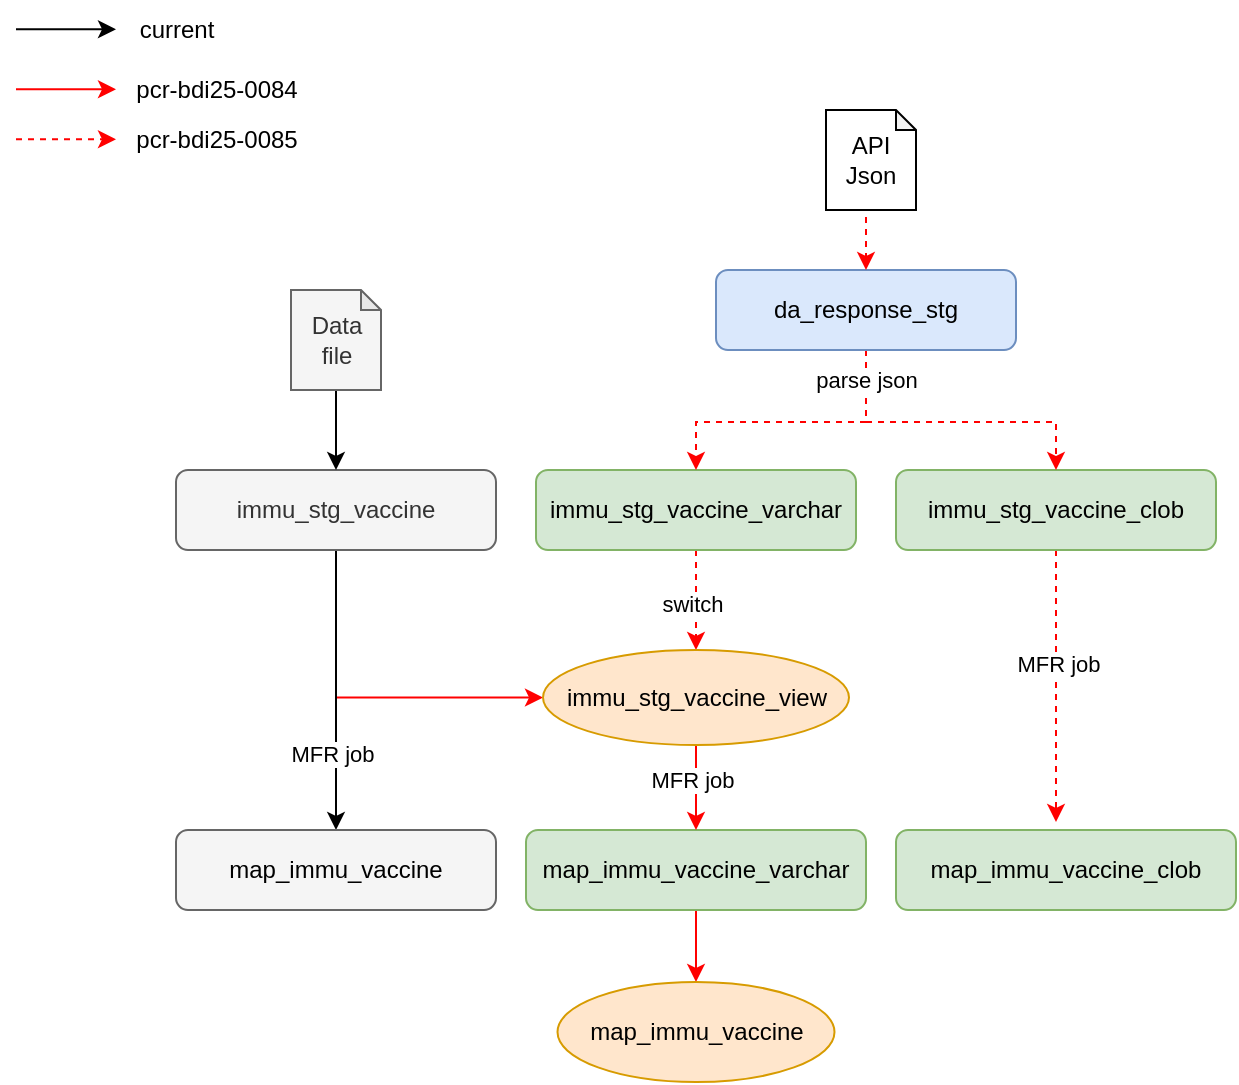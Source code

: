 <mxfile version="28.1.1">
  <diagram name="Page-1" id="vyqmrnWI04aVe6RUJope">
    <mxGraphModel dx="1058" dy="641" grid="1" gridSize="10" guides="1" tooltips="1" connect="1" arrows="1" fold="1" page="1" pageScale="1" pageWidth="827" pageHeight="1169" math="0" shadow="0">
      <root>
        <mxCell id="0" />
        <mxCell id="1" parent="0" />
        <mxCell id="N7vqplmoZHJDVy9M2ljd-5" value="" style="edgeStyle=orthogonalEdgeStyle;rounded=0;orthogonalLoop=1;jettySize=auto;html=1;entryX=0.5;entryY=0;entryDx=0;entryDy=0;dashed=1;strokeColor=#FF0000;" parent="1" source="N7vqplmoZHJDVy9M2ljd-1" target="N7vqplmoZHJDVy9M2ljd-31" edge="1">
          <mxGeometry relative="1" as="geometry">
            <mxPoint x="313.517" y="354.005" as="targetPoint" />
          </mxGeometry>
        </mxCell>
        <mxCell id="N7vqplmoZHJDVy9M2ljd-14" value="switch" style="edgeLabel;html=1;align=center;verticalAlign=middle;resizable=0;points=[];" parent="N7vqplmoZHJDVy9M2ljd-5" vertex="1" connectable="0">
          <mxGeometry x="0.056" y="-2" relative="1" as="geometry">
            <mxPoint as="offset" />
          </mxGeometry>
        </mxCell>
        <mxCell id="N7vqplmoZHJDVy9M2ljd-1" value="&lt;span style=&quot;font-size: 12px;&quot;&gt;immu_stg_vaccine_varchar&lt;/span&gt;" style="rounded=1;whiteSpace=wrap;html=1;fillColor=#d5e8d4;strokeColor=#82b366;" parent="1" vertex="1">
          <mxGeometry x="320" y="264" width="160" height="40" as="geometry" />
        </mxCell>
        <mxCell id="pbCMuUeHf5hgb1V7PsQA-2" style="edgeStyle=orthogonalEdgeStyle;rounded=0;orthogonalLoop=1;jettySize=auto;html=1;entryX=0;entryY=0.5;entryDx=0;entryDy=0;curved=0;strokeColor=#FF0000;" edge="1" parent="1" source="N7vqplmoZHJDVy9M2ljd-6" target="N7vqplmoZHJDVy9M2ljd-31">
          <mxGeometry relative="1" as="geometry">
            <Array as="points">
              <mxPoint x="220" y="378" />
            </Array>
          </mxGeometry>
        </mxCell>
        <mxCell id="pbCMuUeHf5hgb1V7PsQA-8" style="edgeStyle=orthogonalEdgeStyle;rounded=0;orthogonalLoop=1;jettySize=auto;html=1;exitX=0.5;exitY=1;exitDx=0;exitDy=0;entryX=0.5;entryY=0;entryDx=0;entryDy=0;" edge="1" parent="1" source="N7vqplmoZHJDVy9M2ljd-6" target="pbCMuUeHf5hgb1V7PsQA-5">
          <mxGeometry relative="1" as="geometry" />
        </mxCell>
        <mxCell id="pbCMuUeHf5hgb1V7PsQA-9" value="MFR job" style="edgeLabel;html=1;align=center;verticalAlign=middle;resizable=0;points=[];" vertex="1" connectable="0" parent="pbCMuUeHf5hgb1V7PsQA-8">
          <mxGeometry x="0.457" y="-2" relative="1" as="geometry">
            <mxPoint as="offset" />
          </mxGeometry>
        </mxCell>
        <mxCell id="N7vqplmoZHJDVy9M2ljd-6" value="&lt;span style=&quot;font-size: 12px;&quot;&gt;immu_stg_vaccine&lt;/span&gt;" style="rounded=1;whiteSpace=wrap;html=1;align=center;fillColor=#f5f5f5;fontColor=#333333;strokeColor=#666666;" parent="1" vertex="1">
          <mxGeometry x="140" y="264" width="160" height="40" as="geometry" />
        </mxCell>
        <mxCell id="N7vqplmoZHJDVy9M2ljd-13" value="" style="edgeStyle=orthogonalEdgeStyle;rounded=0;orthogonalLoop=1;jettySize=auto;html=1;entryX=0.5;entryY=0;entryDx=0;entryDy=0;strokeColor=#FF0000;" parent="1" source="N7vqplmoZHJDVy9M2ljd-10" target="N7vqplmoZHJDVy9M2ljd-33" edge="1">
          <mxGeometry relative="1" as="geometry">
            <mxPoint x="313.517" y="514.005" as="targetPoint" />
          </mxGeometry>
        </mxCell>
        <mxCell id="N7vqplmoZHJDVy9M2ljd-10" value="map_immu_vaccine_varchar" style="whiteSpace=wrap;html=1;rounded=1;fillColor=#d5e8d4;strokeColor=#82b366;" parent="1" vertex="1">
          <mxGeometry x="315" y="444" width="170" height="40" as="geometry" />
        </mxCell>
        <mxCell id="pbCMuUeHf5hgb1V7PsQA-25" style="edgeStyle=orthogonalEdgeStyle;rounded=0;orthogonalLoop=1;jettySize=auto;html=1;dashed=1;strokeColor=#FF0000;" edge="1" parent="1" source="N7vqplmoZHJDVy9M2ljd-17">
          <mxGeometry relative="1" as="geometry">
            <mxPoint x="580" y="440" as="targetPoint" />
          </mxGeometry>
        </mxCell>
        <mxCell id="pbCMuUeHf5hgb1V7PsQA-26" value="MFR job" style="edgeLabel;html=1;align=center;verticalAlign=middle;resizable=0;points=[];" vertex="1" connectable="0" parent="pbCMuUeHf5hgb1V7PsQA-25">
          <mxGeometry x="-0.166" y="1" relative="1" as="geometry">
            <mxPoint as="offset" />
          </mxGeometry>
        </mxCell>
        <mxCell id="N7vqplmoZHJDVy9M2ljd-17" value="&lt;span style=&quot;text-align: left;&quot;&gt;immu_stg_vaccine_clob&lt;/span&gt;" style="rounded=1;whiteSpace=wrap;html=1;fillColor=#d5e8d4;strokeColor=#82b366;" parent="1" vertex="1">
          <mxGeometry x="500" y="264" width="160" height="40" as="geometry" />
        </mxCell>
        <mxCell id="N7vqplmoZHJDVy9M2ljd-28" style="edgeStyle=orthogonalEdgeStyle;rounded=0;orthogonalLoop=1;jettySize=auto;html=1;entryX=0.5;entryY=0;entryDx=0;entryDy=0;dashed=1;strokeColor=#FF0000;" parent="1" source="N7vqplmoZHJDVy9M2ljd-27" target="N7vqplmoZHJDVy9M2ljd-1" edge="1">
          <mxGeometry relative="1" as="geometry">
            <Array as="points">
              <mxPoint x="485" y="240" />
              <mxPoint x="400" y="240" />
            </Array>
          </mxGeometry>
        </mxCell>
        <mxCell id="N7vqplmoZHJDVy9M2ljd-29" style="edgeStyle=orthogonalEdgeStyle;rounded=0;orthogonalLoop=1;jettySize=auto;html=1;exitX=0.5;exitY=1;exitDx=0;exitDy=0;entryX=0.5;entryY=0;entryDx=0;entryDy=0;dashed=1;strokeColor=#FF0000;" parent="1" source="N7vqplmoZHJDVy9M2ljd-27" target="N7vqplmoZHJDVy9M2ljd-17" edge="1">
          <mxGeometry relative="1" as="geometry">
            <Array as="points">
              <mxPoint x="485" y="240" />
              <mxPoint x="580" y="240" />
            </Array>
          </mxGeometry>
        </mxCell>
        <mxCell id="pbCMuUeHf5hgb1V7PsQA-28" value="parse json" style="edgeLabel;html=1;align=center;verticalAlign=middle;resizable=0;points=[];" vertex="1" connectable="0" parent="N7vqplmoZHJDVy9M2ljd-29">
          <mxGeometry x="-0.835" relative="1" as="geometry">
            <mxPoint y="2" as="offset" />
          </mxGeometry>
        </mxCell>
        <mxCell id="N7vqplmoZHJDVy9M2ljd-27" value="da_response_stg" style="rounded=1;whiteSpace=wrap;html=1;fillColor=#dae8fc;strokeColor=#6c8ebf;" parent="1" vertex="1">
          <mxGeometry x="410" y="164" width="150" height="40" as="geometry" />
        </mxCell>
        <mxCell id="N7vqplmoZHJDVy9M2ljd-34" style="edgeStyle=orthogonalEdgeStyle;rounded=0;orthogonalLoop=1;jettySize=auto;html=1;exitX=0.5;exitY=1;exitDx=0;exitDy=0;entryX=0.5;entryY=0;entryDx=0;entryDy=0;strokeColor=#FF0000;" parent="1" source="N7vqplmoZHJDVy9M2ljd-31" target="N7vqplmoZHJDVy9M2ljd-10" edge="1">
          <mxGeometry relative="1" as="geometry" />
        </mxCell>
        <mxCell id="pbCMuUeHf5hgb1V7PsQA-1" value="MFR job" style="edgeLabel;html=1;align=center;verticalAlign=middle;resizable=0;points=[];" vertex="1" connectable="0" parent="N7vqplmoZHJDVy9M2ljd-34">
          <mxGeometry x="-0.098" y="-1" relative="1" as="geometry">
            <mxPoint x="-1" y="-2" as="offset" />
          </mxGeometry>
        </mxCell>
        <mxCell id="N7vqplmoZHJDVy9M2ljd-31" value="immu_stg_vaccine_view" style="ellipse;whiteSpace=wrap;html=1;fillColor=#ffe6cc;strokeColor=#d79b00;" parent="1" vertex="1">
          <mxGeometry x="323.5" y="354" width="153" height="47.5" as="geometry" />
        </mxCell>
        <mxCell id="N7vqplmoZHJDVy9M2ljd-33" value="map_immu_vaccine" style="ellipse;whiteSpace=wrap;html=1;fillColor=#ffe6cc;strokeColor=#d79b00;" parent="1" vertex="1">
          <mxGeometry x="330.75" y="520" width="138.5" height="50" as="geometry" />
        </mxCell>
        <mxCell id="N7vqplmoZHJDVy9M2ljd-39" style="edgeStyle=orthogonalEdgeStyle;rounded=0;orthogonalLoop=1;jettySize=auto;html=1;exitX=0.5;exitY=1;exitDx=0;exitDy=0;exitPerimeter=0;entryX=0.5;entryY=0;entryDx=0;entryDy=0;dashed=1;strokeColor=#FF0000;" parent="1" source="N7vqplmoZHJDVy9M2ljd-37" target="N7vqplmoZHJDVy9M2ljd-27" edge="1">
          <mxGeometry relative="1" as="geometry" />
        </mxCell>
        <mxCell id="N7vqplmoZHJDVy9M2ljd-37" value="API Json" style="shape=note;whiteSpace=wrap;html=1;backgroundOutline=1;darkOpacity=0.05;size=10;" parent="1" vertex="1">
          <mxGeometry x="465" y="84" width="45" height="50" as="geometry" />
        </mxCell>
        <mxCell id="pbCMuUeHf5hgb1V7PsQA-4" value="" style="edgeStyle=orthogonalEdgeStyle;rounded=0;orthogonalLoop=1;jettySize=auto;html=1;" edge="1" parent="1" source="pbCMuUeHf5hgb1V7PsQA-3" target="N7vqplmoZHJDVy9M2ljd-6">
          <mxGeometry relative="1" as="geometry" />
        </mxCell>
        <mxCell id="pbCMuUeHf5hgb1V7PsQA-3" value="Data file" style="shape=note;whiteSpace=wrap;html=1;backgroundOutline=1;darkOpacity=0.05;size=10;fillColor=#f5f5f5;fontColor=#333333;strokeColor=#666666;" vertex="1" parent="1">
          <mxGeometry x="197.5" y="174" width="45" height="50" as="geometry" />
        </mxCell>
        <mxCell id="pbCMuUeHf5hgb1V7PsQA-5" value="&lt;span style=&quot;color: rgb(0, 0, 0);&quot;&gt;map_immu_vaccine&lt;/span&gt;" style="rounded=1;whiteSpace=wrap;html=1;align=center;fillColor=#f5f5f5;fontColor=#333333;strokeColor=#666666;" vertex="1" parent="1">
          <mxGeometry x="140" y="444" width="160" height="40" as="geometry" />
        </mxCell>
        <mxCell id="pbCMuUeHf5hgb1V7PsQA-13" value="" style="endArrow=classic;html=1;rounded=0;strokeColor=#FF0000;fillColor=#f8cecc;" edge="1" parent="1">
          <mxGeometry width="50" height="50" relative="1" as="geometry">
            <mxPoint x="60" y="73.66" as="sourcePoint" />
            <mxPoint x="110" y="73.66" as="targetPoint" />
          </mxGeometry>
        </mxCell>
        <mxCell id="pbCMuUeHf5hgb1V7PsQA-14" value="pcr-bdi25-0084" style="text;html=1;align=center;verticalAlign=middle;resizable=0;points=[];autosize=1;strokeColor=none;fillColor=none;" vertex="1" parent="1">
          <mxGeometry x="110" y="59" width="100" height="30" as="geometry" />
        </mxCell>
        <mxCell id="pbCMuUeHf5hgb1V7PsQA-16" value="" style="edgeStyle=orthogonalEdgeStyle;rounded=0;orthogonalLoop=1;jettySize=auto;html=1;dashed=1;strokeColor=#FF0000;" edge="1" parent="1">
          <mxGeometry relative="1" as="geometry">
            <mxPoint x="110" y="98.66" as="targetPoint" />
            <mxPoint x="60" y="98.66" as="sourcePoint" />
          </mxGeometry>
        </mxCell>
        <mxCell id="pbCMuUeHf5hgb1V7PsQA-18" value="pcr-bdi25-0085" style="text;html=1;align=center;verticalAlign=middle;resizable=0;points=[];autosize=1;strokeColor=none;fillColor=none;" vertex="1" parent="1">
          <mxGeometry x="110" y="84" width="100" height="30" as="geometry" />
        </mxCell>
        <mxCell id="pbCMuUeHf5hgb1V7PsQA-19" value="" style="edgeStyle=orthogonalEdgeStyle;rounded=0;orthogonalLoop=1;jettySize=auto;html=1;" edge="1" parent="1">
          <mxGeometry relative="1" as="geometry">
            <mxPoint x="60" y="43.66" as="sourcePoint" />
            <mxPoint x="110" y="43.66" as="targetPoint" />
          </mxGeometry>
        </mxCell>
        <mxCell id="pbCMuUeHf5hgb1V7PsQA-20" value="current" style="text;html=1;align=center;verticalAlign=middle;resizable=0;points=[];autosize=1;strokeColor=none;fillColor=none;" vertex="1" parent="1">
          <mxGeometry x="110" y="29" width="60" height="30" as="geometry" />
        </mxCell>
        <mxCell id="pbCMuUeHf5hgb1V7PsQA-24" value="map_immu_vaccine_clob" style="whiteSpace=wrap;html=1;rounded=1;fillColor=#d5e8d4;strokeColor=#82b366;" vertex="1" parent="1">
          <mxGeometry x="500" y="444" width="170" height="40" as="geometry" />
        </mxCell>
      </root>
    </mxGraphModel>
  </diagram>
</mxfile>
